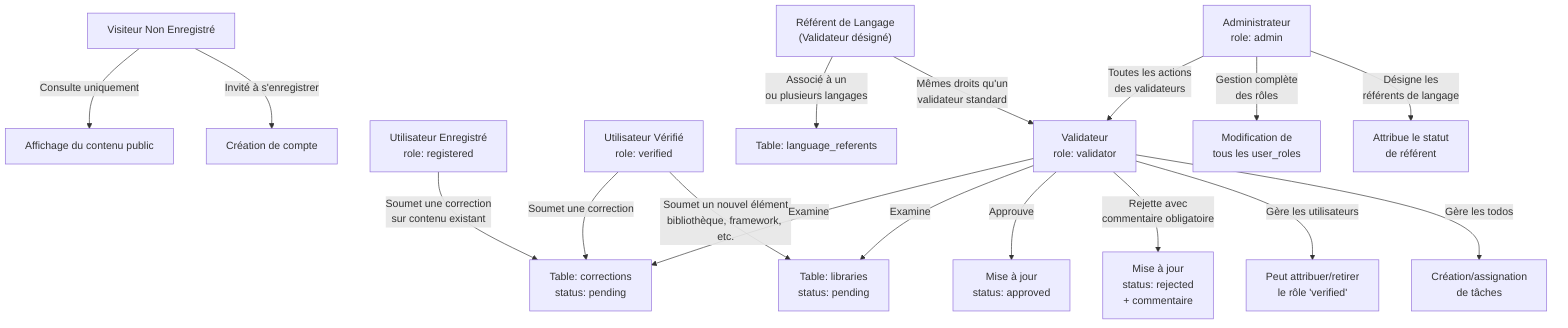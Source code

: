 graph TD
    A["Visiteur Non Enregistré"] -->|"Consulte uniquement"| B["Affichage du contenu public"]
    A -->|"Invité à s'enregistrer"| C["Création de compte"]
    
    D["Utilisateur Enregistré<br>role: registered"] -->|"Soumet une correction<br>sur contenu existant"| E["Table: corrections<br>status: pending"]
    
    F["Utilisateur Vérifié<br>role: verified"] -->|"Soumet une correction"| E
    F -->|"Soumet un nouvel élément<br>bibliothèque, framework, etc."| G["Table: libraries<br>status: pending"]
    
    H["Validateur<br>role: validator"] -->|"Examine"| E
    H -->|"Examine"| G
    
    H -->|"Approuve"| I["Mise à jour<br>status: approved"]
    H -->|"Rejette avec<br>commentaire obligatoire"| J["Mise à jour<br>status: rejected<br>+ commentaire"]
    
    H -->|"Gère les utilisateurs"| K["Peut attribuer/retirer<br>le rôle 'verified'"]
    H -->|"Gère les todos"| L["Création/assignation<br>de tâches"]
    
    M["Référent de Langage<br>(Validateur désigné)"] -->|"Associé à un<br>ou plusieurs langages"| N["Table: language_referents"]
    M -->|"Mêmes droits qu'un<br>validateur standard"| H
    
    O["Administrateur<br>role: admin"] -->|"Toutes les actions<br>des validateurs"| H
    O -->|"Gestion complète<br>des rôles"| P["Modification de<br>tous les user_roles"]
    O -->|"Désigne les<br>référents de langage"| Q["Attribue le statut<br>de référent"]